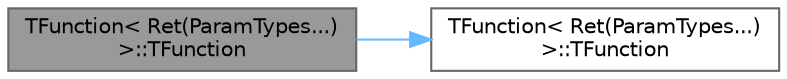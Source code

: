 digraph "TFunction&lt; Ret(ParamTypes...)&gt;::TFunction"
{
 // INTERACTIVE_SVG=YES
 // LATEX_PDF_SIZE
  bgcolor="transparent";
  edge [fontname=Helvetica,fontsize=10,labelfontname=Helvetica,labelfontsize=10];
  node [fontname=Helvetica,fontsize=10,shape=box,height=0.2,width=0.4];
  rankdir="LR";
  Node1 [id="Node000001",label="TFunction\< Ret(ParamTypes...)\l\>::TFunction",height=0.2,width=0.4,color="gray40", fillcolor="grey60", style="filled", fontcolor="black",tooltip=" "];
  Node1 -> Node2 [id="edge1_Node000001_Node000002",color="steelblue1",style="solid",tooltip=" "];
  Node2 [id="Node000002",label="TFunction\< Ret(ParamTypes...)\l\>::TFunction",height=0.2,width=0.4,color="grey40", fillcolor="white", style="filled",URL="$d6/d79/classTFunction_3_01Ret_07ParamTypes_8_8_8_08_4.html#a9124d2d9d7175430206e9d4c8b3f6768",tooltip="Default constructor."];
}
